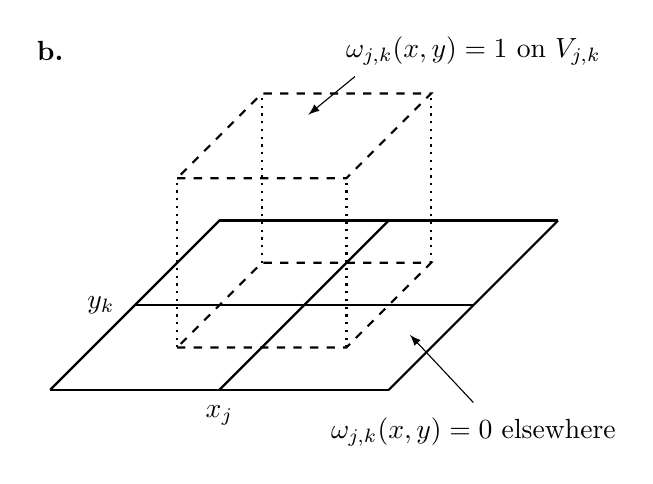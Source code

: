 \begin{tikzpicture}[scale=8.6cm/16.0cm]
% min x = 0, max x = 12  so  width = 12 cm, but we pad
% 8.6cm is one-column width for J Glaciol
%\begin{tikzpicture}[scale=0.5]

  % strong grid around elements
  \draw[thick] (0,0) -- (8,0);
  \draw[thick] (2,2) -- (10,2);
  \draw[thick] (4,4) -- (12,4);
  \draw[thick] (0,0) -- (4,4);
  \draw[thick] (4,0) -- (8,4);
  \draw[thick] (8,0) -- (12,4);

  % dashed grid around control volume in base plane
  \draw[thick] (0,0) -- (8,0);

  % label element and control volume
  \def\lift{4};
  \draw[dashed, thick] (3,1) -- (7,1) -- (9,3) -- (5,3) -- cycle;
  \draw[dashed, thick] (3,1+\lift) -- (7,1+\lift) -- (9,3+\lift) -- (5,3+\lift) -- cycle;
  \draw[dotted, thick] (3,1) -- (3,1+\lift);
  \draw[dotted, thick] (7,1) -- (7,1+\lift);
  \draw[dotted, thick] (9,3) -- (9,3+\lift);
  \draw[dotted, thick] (5,3) -- (5,3+\lift);

  % annotate
  \draw (10,\lift+4.0) node {$\omega_{j,k}(x,y)=1$ on $V_{j,k}$};
  \draw[-latex] (7.2,\lift+3.4) -- (6.1,\lift+2.5);
  \draw (10,-1.0) node {$\omega_{j,k}(x,y)=0$ elsewhere};
  \draw[-latex] (10,-0.3) -- (8.5,1.3);

  % label center point
  \draw (4,-0.6) node {$x_j$};
  \draw (1.2,2) node {$y_k$};

  % label as "b"
  \tikzstyle{fontbf} = [font=\bf]
  \draw (0,8) node[fontbf] {b.};

\end{tikzpicture}

